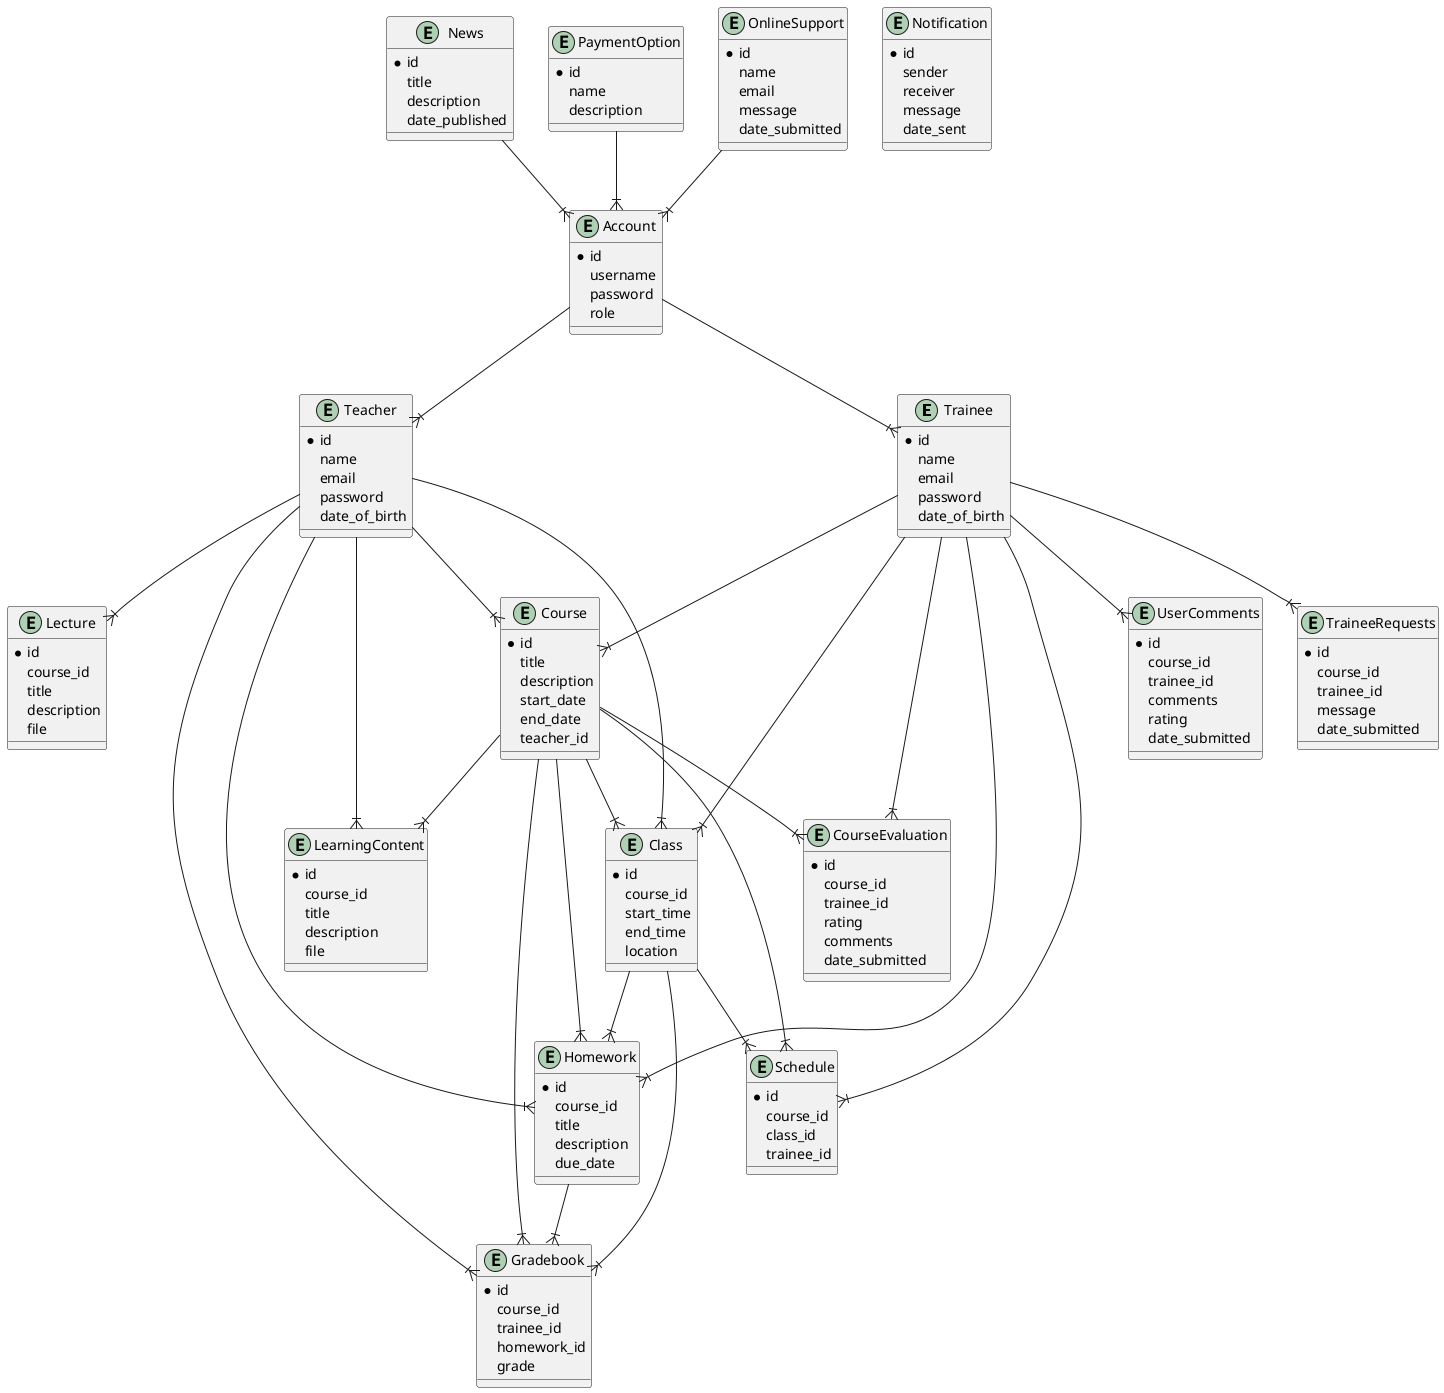 @startuml

entity Trainee {
*id
name
email
password
date_of_birth
}

entity Teacher {
*id
name
email
password
date_of_birth
}

entity Account {
*id
username
password
role
}

entity Course {
*id
title
description
start_date
end_date
teacher_id
}

entity Class {
*id
course_id
start_time
end_time
location
}

entity Homework {
*id
course_id
title
description
due_date
}

entity Notification {
*id
sender
receiver
message
date_sent
}

entity News {
*id
title
description
date_published
}

entity PaymentOption {
*id
name
description
}

entity OnlineSupport {
*id
name
email
message
date_submitted
}

entity CourseEvaluation {
*id
course_id
trainee_id
rating
comments
date_submitted
}

entity LearningContent {
*id
course_id
title
description
file
}

entity Gradebook {
*id
course_id
trainee_id
homework_id
grade
}

entity Schedule {
*id
course_id
class_id
trainee_id
}

entity UserComments {
*id
course_id
trainee_id
comments
rating
date_submitted
}

entity TraineeRequests {
*id
course_id
trainee_id
message
date_submitted
}

entity Lecture {
*id
course_id
title
description
file
}

Trainee --|{ Course
Trainee --|{ Class
Trainee --|{ Homework
Trainee --|{ CourseEvaluation
Trainee --|{ UserComments
Trainee --|{ TraineeRequests
Teacher --|{ Course
Teacher --|{ Class
Teacher --|{ Homework
Teacher --|{ LearningContent
Teacher --|{ Gradebook
Teacher --|{ Lecture
Account --|{ Trainee
Account --|{ Teacher
Course --|{ Class
Course --|{ Homework
Course --|{ CourseEvaluation
Course --|{ LearningContent
Course --|{ Gradebook
Course --|{ Schedule
Class --|{ Homework
Class --|{ Gradebook
Class --|{ Schedule
Trainee --|{ Schedule
Homework --|{ Gradebook
News --|{ Account
PaymentOption --|{ Account
OnlineSupport --|{ Account

@enduml